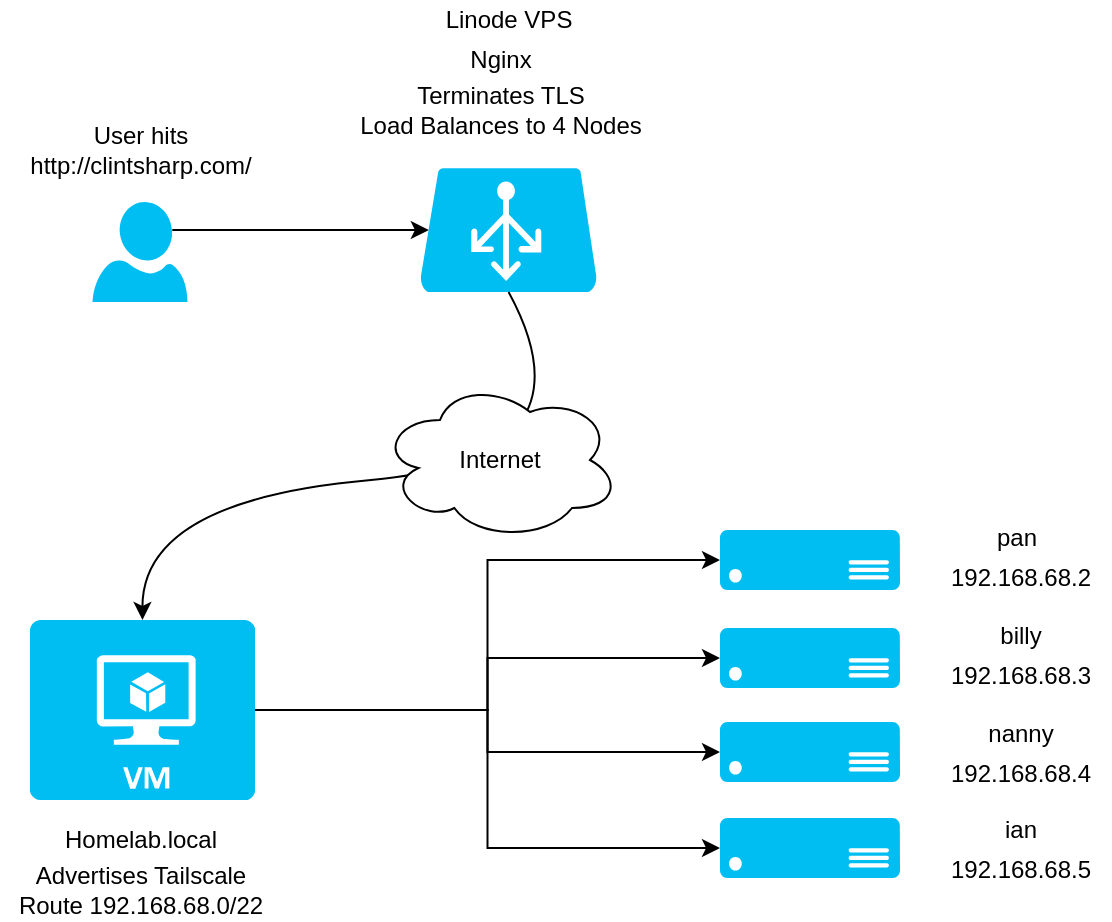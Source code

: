 <mxfile version="21.1.1" type="device">
  <diagram id="7ahb7ob-Zpf-hrlz6AXM" name="Page-1">
    <mxGraphModel dx="997" dy="1222" grid="0" gridSize="10" guides="1" tooltips="1" connect="1" arrows="1" fold="1" page="1" pageScale="1" pageWidth="850" pageHeight="1100" math="0" shadow="0">
      <root>
        <mxCell id="0" />
        <mxCell id="1" parent="0" />
        <mxCell id="RmkQPl8pfMx45eRrNKzg-3" value="" style="verticalLabelPosition=bottom;html=1;verticalAlign=top;align=center;strokeColor=none;fillColor=#00BEF2;shape=mxgraph.azure.virtual_machine;" parent="1" vertex="1">
          <mxGeometry x="165" y="340" width="112.5" height="90" as="geometry" />
        </mxCell>
        <mxCell id="RmkQPl8pfMx45eRrNKzg-4" value="Linode VPS" style="text;html=1;resizable=0;autosize=1;align=center;verticalAlign=middle;points=[];fillColor=none;strokeColor=none;rounded=0;" parent="1" vertex="1">
          <mxGeometry x="364.29" y="30" width="80" height="20" as="geometry" />
        </mxCell>
        <mxCell id="RmkQPl8pfMx45eRrNKzg-6" value="Homelab.local" style="text;html=1;resizable=0;autosize=1;align=center;verticalAlign=middle;points=[];fillColor=none;strokeColor=none;rounded=0;" parent="1" vertex="1">
          <mxGeometry x="175" y="440" width="90" height="20" as="geometry" />
        </mxCell>
        <mxCell id="RmkQPl8pfMx45eRrNKzg-7" value="Advertises Tailscale &lt;br&gt;Route 192.168.68.0/22" style="text;html=1;resizable=0;autosize=1;align=center;verticalAlign=middle;points=[];fillColor=none;strokeColor=none;rounded=0;" parent="1" vertex="1">
          <mxGeometry x="150" y="460" width="140" height="30" as="geometry" />
        </mxCell>
        <mxCell id="RmkQPl8pfMx45eRrNKzg-55" style="edgeStyle=orthogonalEdgeStyle;rounded=0;orthogonalLoop=1;jettySize=auto;html=1;entryX=0;entryY=0.5;entryDx=0;entryDy=0;entryPerimeter=0;" parent="1" source="RmkQPl8pfMx45eRrNKzg-3" target="RmkQPl8pfMx45eRrNKzg-10" edge="1">
          <mxGeometry relative="1" as="geometry" />
        </mxCell>
        <mxCell id="RmkQPl8pfMx45eRrNKzg-56" style="edgeStyle=orthogonalEdgeStyle;rounded=0;orthogonalLoop=1;jettySize=auto;html=1;exitX=1;exitY=0.5;exitDx=0;exitDy=0;exitPerimeter=0;entryX=0;entryY=0.5;entryDx=0;entryDy=0;entryPerimeter=0;" parent="1" source="RmkQPl8pfMx45eRrNKzg-3" target="RmkQPl8pfMx45eRrNKzg-13" edge="1">
          <mxGeometry relative="1" as="geometry" />
        </mxCell>
        <mxCell id="RmkQPl8pfMx45eRrNKzg-57" style="edgeStyle=orthogonalEdgeStyle;rounded=0;orthogonalLoop=1;jettySize=auto;html=1;exitX=1;exitY=0.5;exitDx=0;exitDy=0;exitPerimeter=0;entryX=0;entryY=0.5;entryDx=0;entryDy=0;entryPerimeter=0;" parent="1" source="RmkQPl8pfMx45eRrNKzg-3" target="RmkQPl8pfMx45eRrNKzg-17" edge="1">
          <mxGeometry relative="1" as="geometry" />
        </mxCell>
        <mxCell id="RmkQPl8pfMx45eRrNKzg-58" style="edgeStyle=orthogonalEdgeStyle;rounded=0;orthogonalLoop=1;jettySize=auto;html=1;exitX=1;exitY=0.5;exitDx=0;exitDy=0;exitPerimeter=0;entryX=0;entryY=0.5;entryDx=0;entryDy=0;entryPerimeter=0;" parent="1" source="RmkQPl8pfMx45eRrNKzg-3" target="RmkQPl8pfMx45eRrNKzg-20" edge="1">
          <mxGeometry relative="1" as="geometry" />
        </mxCell>
        <mxCell id="RmkQPl8pfMx45eRrNKzg-8" value="" style="verticalLabelPosition=bottom;html=1;verticalAlign=top;align=center;strokeColor=none;fillColor=#00BEF2;shape=mxgraph.azure.azure_load_balancer;" parent="1" vertex="1">
          <mxGeometry x="360" y="114" width="88.57" height="62" as="geometry" />
        </mxCell>
        <mxCell id="RmkQPl8pfMx45eRrNKzg-22" value="" style="verticalLabelPosition=bottom;html=1;verticalAlign=top;align=center;strokeColor=none;fillColor=#00BEF2;shape=mxgraph.azure.user;" parent="1" vertex="1">
          <mxGeometry x="196.25" y="131" width="47.5" height="50" as="geometry" />
        </mxCell>
        <mxCell id="RmkQPl8pfMx45eRrNKzg-23" value="User hits &lt;br&gt;http://clintsharp.com/" style="text;html=1;resizable=0;autosize=1;align=center;verticalAlign=middle;points=[];fillColor=none;strokeColor=none;rounded=0;" parent="1" vertex="1">
          <mxGeometry x="155" y="90" width="130" height="30" as="geometry" />
        </mxCell>
        <mxCell id="RmkQPl8pfMx45eRrNKzg-24" value="" style="endArrow=classic;html=1;rounded=0;exitX=0.84;exitY=0.28;exitDx=0;exitDy=0;exitPerimeter=0;entryX=0.05;entryY=0.5;entryDx=0;entryDy=0;entryPerimeter=0;" parent="1" source="RmkQPl8pfMx45eRrNKzg-22" target="RmkQPl8pfMx45eRrNKzg-8" edge="1">
          <mxGeometry width="50" height="50" relative="1" as="geometry">
            <mxPoint x="270" y="180" as="sourcePoint" />
            <mxPoint x="343.75" y="145" as="targetPoint" />
          </mxGeometry>
        </mxCell>
        <mxCell id="RmkQPl8pfMx45eRrNKzg-26" value="" style="curved=1;endArrow=classic;html=1;rounded=0;entryX=0.5;entryY=0;entryDx=0;entryDy=0;entryPerimeter=0;exitX=0.5;exitY=1;exitDx=0;exitDy=0;exitPerimeter=0;" parent="1" source="RmkQPl8pfMx45eRrNKzg-8" target="RmkQPl8pfMx45eRrNKzg-3" edge="1">
          <mxGeometry width="50" height="50" relative="1" as="geometry">
            <mxPoint x="400" y="210" as="sourcePoint" />
            <mxPoint x="540" y="220" as="targetPoint" />
            <Array as="points">
              <mxPoint x="450" y="260" />
              <mxPoint x="221" y="280" />
            </Array>
          </mxGeometry>
        </mxCell>
        <mxCell id="RmkQPl8pfMx45eRrNKzg-1" value="Internet" style="ellipse;shape=cloud;whiteSpace=wrap;html=1;" parent="1" vertex="1">
          <mxGeometry x="340" y="220" width="120" height="80" as="geometry" />
        </mxCell>
        <mxCell id="RmkQPl8pfMx45eRrNKzg-27" value="Nginx" style="text;html=1;resizable=0;autosize=1;align=center;verticalAlign=middle;points=[];fillColor=none;strokeColor=none;rounded=0;" parent="1" vertex="1">
          <mxGeometry x="375" y="45" width="50" height="30" as="geometry" />
        </mxCell>
        <mxCell id="RmkQPl8pfMx45eRrNKzg-28" value="Terminates TLS&lt;br&gt;Load Balances to 4 Nodes" style="text;html=1;resizable=0;autosize=1;align=center;verticalAlign=middle;points=[];fillColor=none;strokeColor=none;rounded=0;" parent="1" vertex="1">
          <mxGeometry x="320" y="65" width="160" height="40" as="geometry" />
        </mxCell>
        <mxCell id="tCiB9HLa08lVaoqakUc3-8" value="" style="group" vertex="1" connectable="0" parent="1">
          <mxGeometry x="510" y="338" width="195" height="40" as="geometry" />
        </mxCell>
        <mxCell id="RmkQPl8pfMx45eRrNKzg-12" value="" style="group" parent="tCiB9HLa08lVaoqakUc3-8" vertex="1" connectable="0">
          <mxGeometry y="6" width="90" height="30" as="geometry" />
        </mxCell>
        <mxCell id="RmkQPl8pfMx45eRrNKzg-13" value="" style="verticalLabelPosition=bottom;html=1;verticalAlign=top;align=center;strokeColor=none;fillColor=#00BEF2;shape=mxgraph.azure.server;" parent="RmkQPl8pfMx45eRrNKzg-12" vertex="1">
          <mxGeometry width="90" height="30" as="geometry" />
        </mxCell>
        <mxCell id="RmkQPl8pfMx45eRrNKzg-14" value="" style="shape=image;html=1;verticalAlign=top;verticalLabelPosition=bottom;labelBackgroundColor=#ffffff;imageAspect=0;aspect=fixed;image=https://cdn0.iconfinder.com/data/icons/font-awesome-brands-vol-2/512/raspberry-pi-128.png" parent="RmkQPl8pfMx45eRrNKzg-12" vertex="1">
          <mxGeometry x="12" y="5" width="20" height="20" as="geometry" />
        </mxCell>
        <mxCell id="tCiB9HLa08lVaoqakUc3-4" value="" style="group" vertex="1" connectable="0" parent="tCiB9HLa08lVaoqakUc3-8">
          <mxGeometry x="105" width="90" height="40" as="geometry" />
        </mxCell>
        <mxCell id="RmkQPl8pfMx45eRrNKzg-33" value="billy" style="text;html=1;resizable=0;autosize=1;align=center;verticalAlign=middle;points=[];fillColor=none;strokeColor=none;rounded=0;" parent="tCiB9HLa08lVaoqakUc3-4" vertex="1">
          <mxGeometry x="25" width="40" height="20" as="geometry" />
        </mxCell>
        <mxCell id="RmkQPl8pfMx45eRrNKzg-34" value="192.168.68.3" style="text;html=1;resizable=0;autosize=1;align=center;verticalAlign=middle;points=[];fillColor=none;strokeColor=none;rounded=0;" parent="tCiB9HLa08lVaoqakUc3-4" vertex="1">
          <mxGeometry y="20" width="90" height="20" as="geometry" />
        </mxCell>
        <mxCell id="tCiB9HLa08lVaoqakUc3-9" value="" style="group" vertex="1" connectable="0" parent="1">
          <mxGeometry x="510" y="387" width="195" height="40" as="geometry" />
        </mxCell>
        <mxCell id="RmkQPl8pfMx45eRrNKzg-16" value="" style="group" parent="tCiB9HLa08lVaoqakUc3-9" vertex="1" connectable="0">
          <mxGeometry y="4" width="90" height="30" as="geometry" />
        </mxCell>
        <mxCell id="RmkQPl8pfMx45eRrNKzg-17" value="" style="verticalLabelPosition=bottom;html=1;verticalAlign=top;align=center;strokeColor=none;fillColor=#00BEF2;shape=mxgraph.azure.server;" parent="RmkQPl8pfMx45eRrNKzg-16" vertex="1">
          <mxGeometry width="90" height="30" as="geometry" />
        </mxCell>
        <mxCell id="RmkQPl8pfMx45eRrNKzg-18" value="" style="shape=image;html=1;verticalAlign=top;verticalLabelPosition=bottom;labelBackgroundColor=#ffffff;imageAspect=0;aspect=fixed;image=https://cdn0.iconfinder.com/data/icons/font-awesome-brands-vol-2/512/raspberry-pi-128.png" parent="RmkQPl8pfMx45eRrNKzg-16" vertex="1">
          <mxGeometry x="12" y="5" width="20" height="20" as="geometry" />
        </mxCell>
        <mxCell id="tCiB9HLa08lVaoqakUc3-5" value="" style="group" vertex="1" connectable="0" parent="tCiB9HLa08lVaoqakUc3-9">
          <mxGeometry x="105" width="90" height="40" as="geometry" />
        </mxCell>
        <mxCell id="RmkQPl8pfMx45eRrNKzg-35" value="nanny" style="text;html=1;resizable=0;autosize=1;align=center;verticalAlign=middle;points=[];fillColor=none;strokeColor=none;rounded=0;" parent="tCiB9HLa08lVaoqakUc3-5" vertex="1">
          <mxGeometry x="20" width="50" height="20" as="geometry" />
        </mxCell>
        <mxCell id="RmkQPl8pfMx45eRrNKzg-36" value="192.168.68.4" style="text;html=1;resizable=0;autosize=1;align=center;verticalAlign=middle;points=[];fillColor=none;strokeColor=none;rounded=0;" parent="tCiB9HLa08lVaoqakUc3-5" vertex="1">
          <mxGeometry y="20" width="90" height="20" as="geometry" />
        </mxCell>
        <mxCell id="tCiB9HLa08lVaoqakUc3-10" value="" style="group" vertex="1" connectable="0" parent="1">
          <mxGeometry x="510" y="435" width="195" height="40" as="geometry" />
        </mxCell>
        <mxCell id="RmkQPl8pfMx45eRrNKzg-19" value="" style="group" parent="tCiB9HLa08lVaoqakUc3-10" vertex="1" connectable="0">
          <mxGeometry y="4" width="90" height="30" as="geometry" />
        </mxCell>
        <mxCell id="RmkQPl8pfMx45eRrNKzg-20" value="" style="verticalLabelPosition=bottom;html=1;verticalAlign=top;align=center;strokeColor=none;fillColor=#00BEF2;shape=mxgraph.azure.server;" parent="RmkQPl8pfMx45eRrNKzg-19" vertex="1">
          <mxGeometry width="90" height="30" as="geometry" />
        </mxCell>
        <mxCell id="RmkQPl8pfMx45eRrNKzg-21" value="" style="shape=image;html=1;verticalAlign=top;verticalLabelPosition=bottom;labelBackgroundColor=#ffffff;imageAspect=0;aspect=fixed;image=https://cdn0.iconfinder.com/data/icons/font-awesome-brands-vol-2/512/raspberry-pi-128.png" parent="RmkQPl8pfMx45eRrNKzg-19" vertex="1">
          <mxGeometry x="12" y="5" width="20" height="20" as="geometry" />
        </mxCell>
        <mxCell id="tCiB9HLa08lVaoqakUc3-6" value="" style="group" vertex="1" connectable="0" parent="tCiB9HLa08lVaoqakUc3-10">
          <mxGeometry x="105" width="90" height="40" as="geometry" />
        </mxCell>
        <mxCell id="RmkQPl8pfMx45eRrNKzg-37" value="ian" style="text;html=1;resizable=0;autosize=1;align=center;verticalAlign=middle;points=[];fillColor=none;strokeColor=none;rounded=0;" parent="tCiB9HLa08lVaoqakUc3-6" vertex="1">
          <mxGeometry x="30" width="30" height="20" as="geometry" />
        </mxCell>
        <mxCell id="RmkQPl8pfMx45eRrNKzg-38" value="192.168.68.5" style="text;html=1;resizable=0;autosize=1;align=center;verticalAlign=middle;points=[];fillColor=none;strokeColor=none;rounded=0;" parent="tCiB9HLa08lVaoqakUc3-6" vertex="1">
          <mxGeometry y="20" width="90" height="20" as="geometry" />
        </mxCell>
        <mxCell id="tCiB9HLa08lVaoqakUc3-13" value="" style="group" vertex="1" connectable="0" parent="1">
          <mxGeometry x="510" y="289.38" width="195" height="39.995" as="geometry" />
        </mxCell>
        <mxCell id="RmkQPl8pfMx45eRrNKzg-11" value="" style="group" parent="tCiB9HLa08lVaoqakUc3-13" vertex="1" connectable="0">
          <mxGeometry y="5.62" width="90" height="30" as="geometry" />
        </mxCell>
        <mxCell id="RmkQPl8pfMx45eRrNKzg-10" value="" style="verticalLabelPosition=bottom;html=1;verticalAlign=top;align=center;strokeColor=none;fillColor=#00BEF2;shape=mxgraph.azure.server;" parent="RmkQPl8pfMx45eRrNKzg-11" vertex="1">
          <mxGeometry width="90" height="30" as="geometry" />
        </mxCell>
        <mxCell id="RmkQPl8pfMx45eRrNKzg-9" value="" style="shape=image;html=1;verticalAlign=top;verticalLabelPosition=bottom;labelBackgroundColor=#ffffff;imageAspect=0;aspect=fixed;image=https://cdn0.iconfinder.com/data/icons/font-awesome-brands-vol-2/512/raspberry-pi-128.png" parent="RmkQPl8pfMx45eRrNKzg-11" vertex="1">
          <mxGeometry x="12" y="5" width="20" height="20" as="geometry" />
        </mxCell>
        <mxCell id="tCiB9HLa08lVaoqakUc3-12" value="" style="group" vertex="1" connectable="0" parent="tCiB9HLa08lVaoqakUc3-13">
          <mxGeometry x="105" width="90" height="39.995" as="geometry" />
        </mxCell>
        <mxCell id="RmkQPl8pfMx45eRrNKzg-32" value="192.168.68.2" style="text;html=1;resizable=0;autosize=1;align=center;verticalAlign=middle;points=[];fillColor=none;strokeColor=none;rounded=0;" parent="tCiB9HLa08lVaoqakUc3-12" vertex="1">
          <mxGeometry y="19.995" width="90" height="20" as="geometry" />
        </mxCell>
        <mxCell id="RmkQPl8pfMx45eRrNKzg-31" value="pan" style="text;html=1;resizable=0;autosize=1;align=center;verticalAlign=middle;points=[];fillColor=none;strokeColor=none;rounded=0;" parent="tCiB9HLa08lVaoqakUc3-12" vertex="1">
          <mxGeometry x="23" width="40" height="20" as="geometry" />
        </mxCell>
      </root>
    </mxGraphModel>
  </diagram>
</mxfile>
